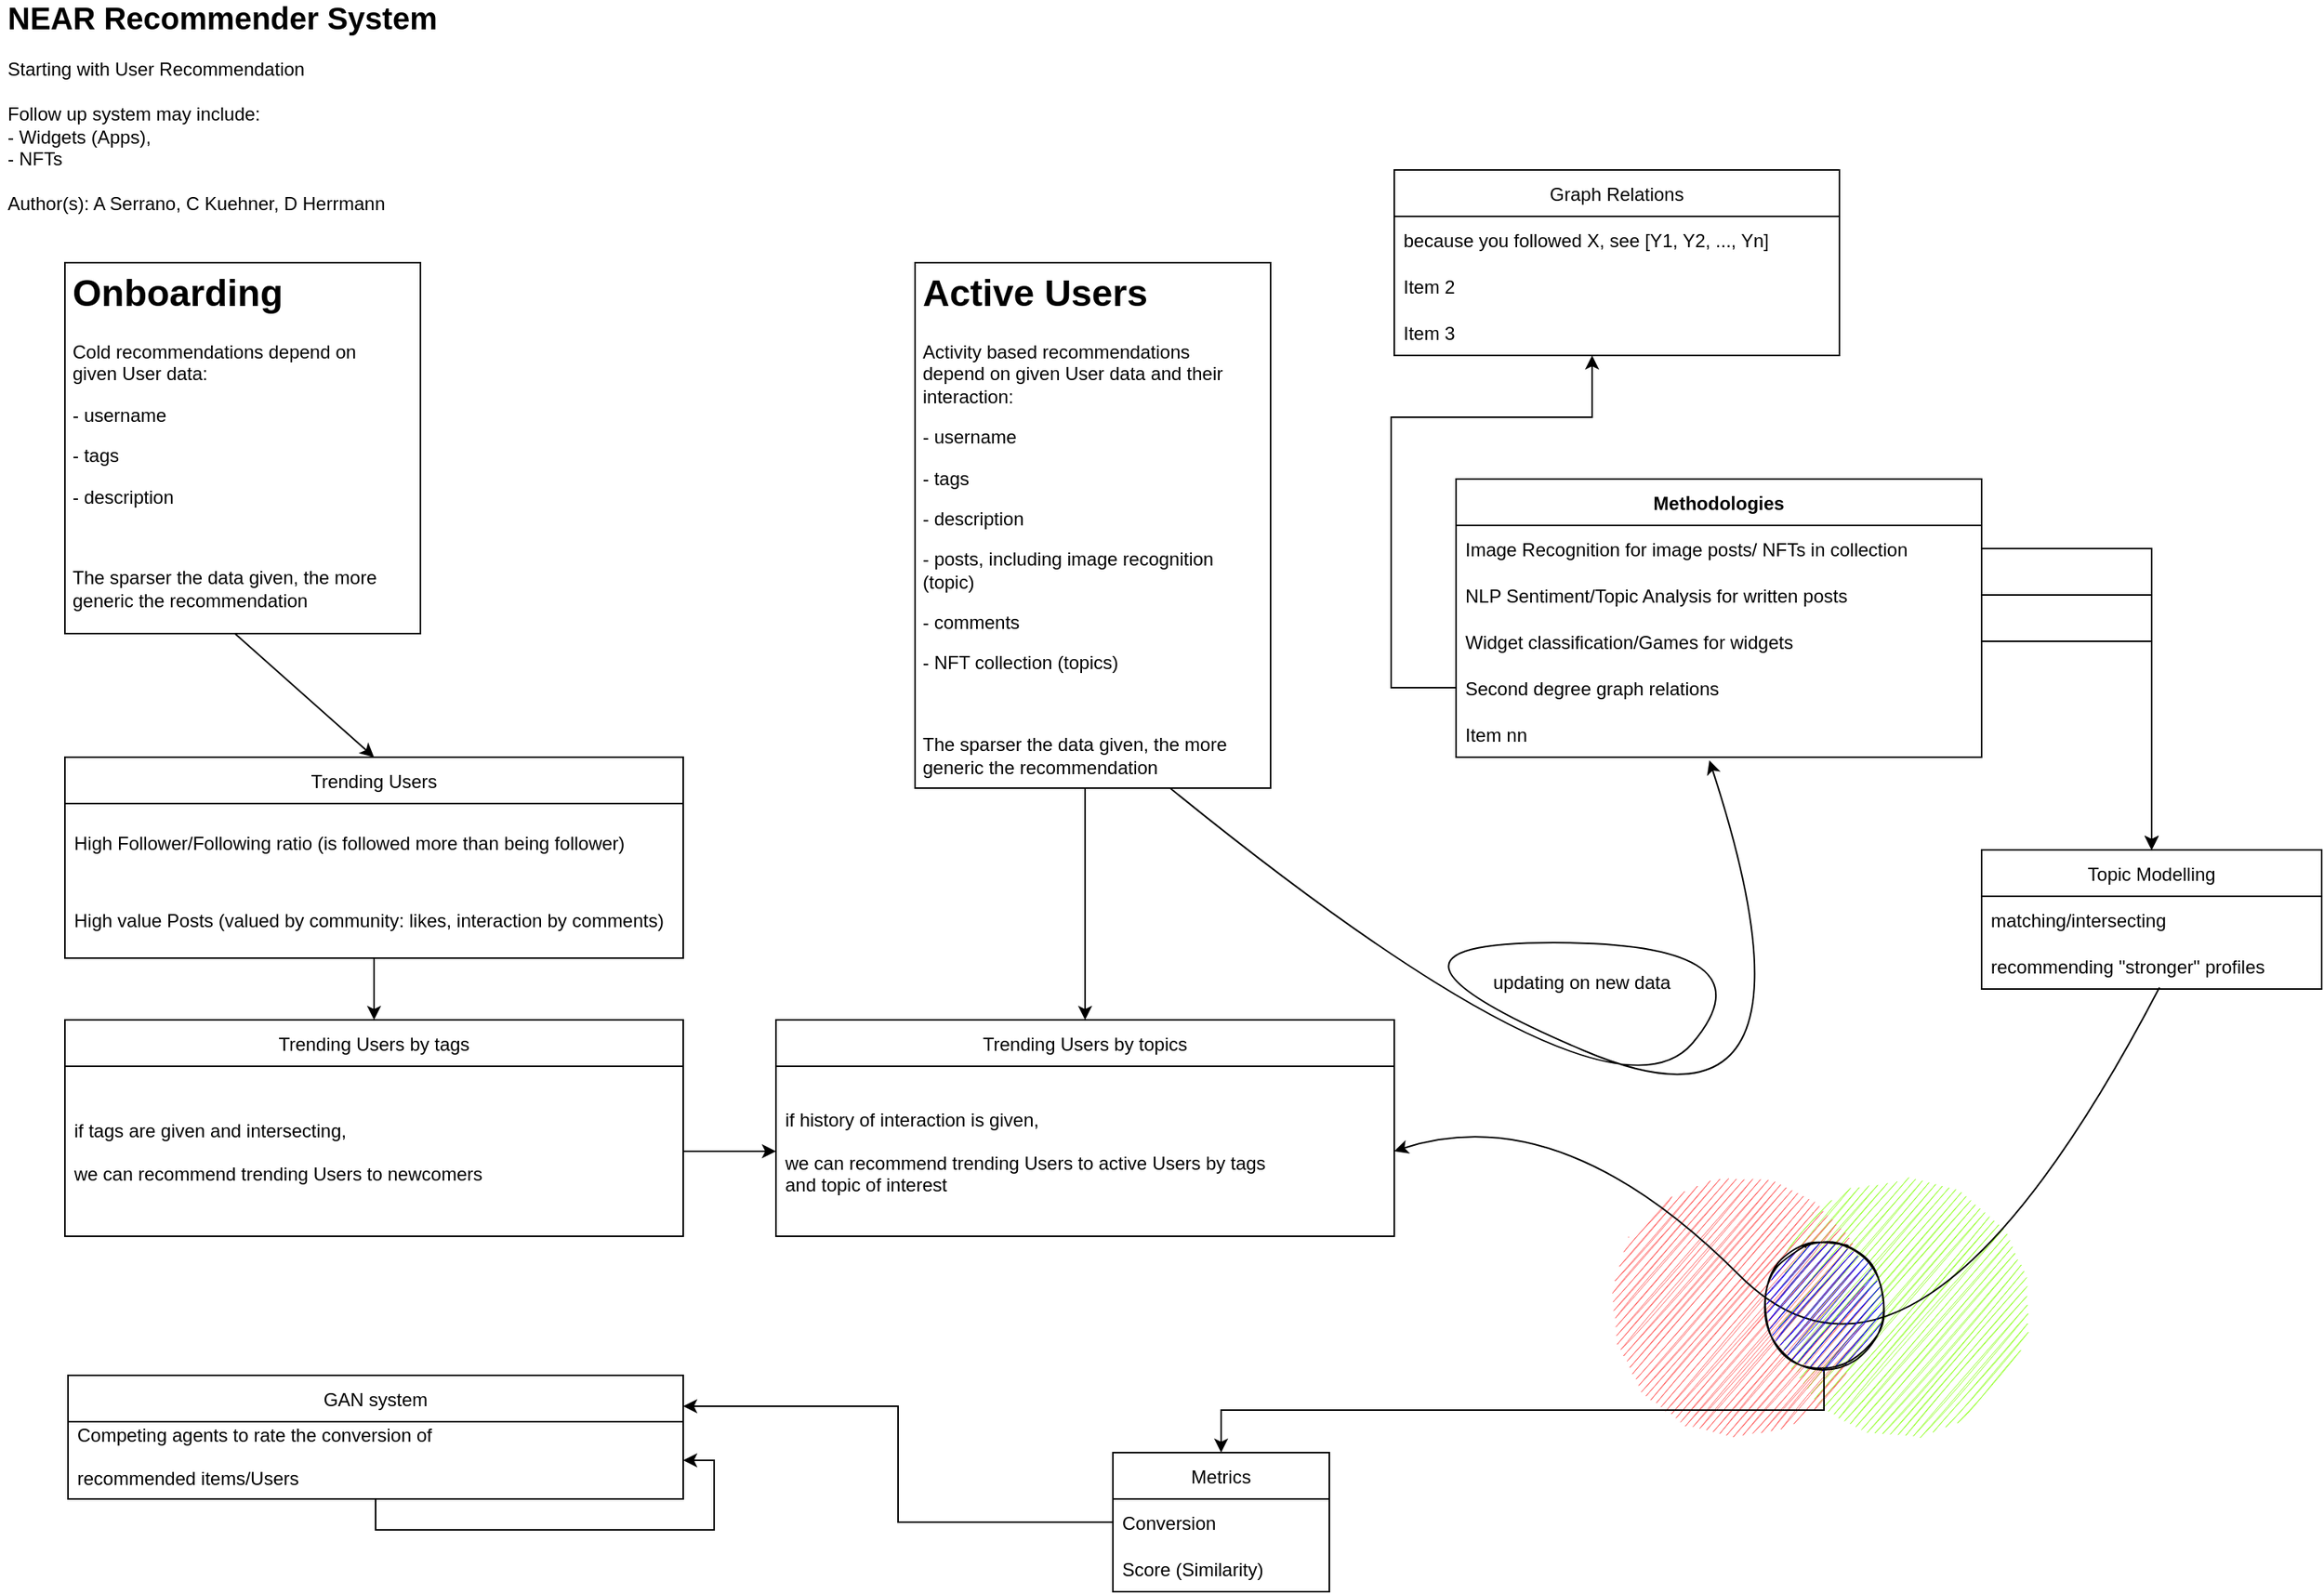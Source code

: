 <mxfile version="18.1.1" type="github">
  <diagram id="LrehfFlCL_miOeviWvcQ" name="Page-1">
    <mxGraphModel dx="1426" dy="820" grid="1" gridSize="10" guides="1" tooltips="1" connect="1" arrows="1" fold="1" page="1" pageScale="1" pageWidth="1654" pageHeight="1169" math="0" shadow="0">
      <root>
        <mxCell id="0" />
        <mxCell id="1" parent="0" />
        <mxCell id="5jSKp_TQGfXwlnwANQmT-35" value="" style="rounded=0;whiteSpace=wrap;html=1;fontSize=12;" vertex="1" parent="1">
          <mxGeometry x="102" y="200" width="230" height="240" as="geometry" />
        </mxCell>
        <mxCell id="5jSKp_TQGfXwlnwANQmT-34" value="" style="rounded=0;whiteSpace=wrap;html=1;fontSize=12;" vertex="1" parent="1">
          <mxGeometry x="652" y="200" width="230" height="340" as="geometry" />
        </mxCell>
        <mxCell id="5jSKp_TQGfXwlnwANQmT-19" style="edgeStyle=orthogonalEdgeStyle;rounded=0;orthogonalLoop=1;jettySize=auto;html=1;fontSize=12;" edge="1" parent="1" source="5jSKp_TQGfXwlnwANQmT-6" target="5jSKp_TQGfXwlnwANQmT-20">
          <mxGeometry relative="1" as="geometry">
            <mxPoint x="302" y="690" as="targetPoint" />
          </mxGeometry>
        </mxCell>
        <mxCell id="5jSKp_TQGfXwlnwANQmT-6" value="Trending Users" style="swimlane;fontStyle=0;childLayout=stackLayout;horizontal=1;startSize=30;horizontalStack=0;resizeParent=1;resizeParentMax=0;resizeLast=0;collapsible=1;marginBottom=0;fontSize=12;" vertex="1" parent="1">
          <mxGeometry x="102" y="520" width="400" height="130" as="geometry" />
        </mxCell>
        <mxCell id="5jSKp_TQGfXwlnwANQmT-7" value="High Follower/Following ratio (is followed more than being follower)" style="text;strokeColor=none;fillColor=none;align=left;verticalAlign=middle;spacingLeft=4;spacingRight=4;overflow=hidden;points=[[0,0.5],[1,0.5]];portConstraint=eastwest;rotatable=0;fontSize=12;" vertex="1" parent="5jSKp_TQGfXwlnwANQmT-6">
          <mxGeometry y="30" width="400" height="50" as="geometry" />
        </mxCell>
        <mxCell id="5jSKp_TQGfXwlnwANQmT-8" value="High value Posts (valued by community: likes, interaction by comments)" style="text;strokeColor=none;fillColor=none;align=left;verticalAlign=middle;spacingLeft=4;spacingRight=4;overflow=hidden;points=[[0,0.5],[1,0.5]];portConstraint=eastwest;rotatable=0;fontSize=12;" vertex="1" parent="5jSKp_TQGfXwlnwANQmT-6">
          <mxGeometry y="80" width="400" height="50" as="geometry" />
        </mxCell>
        <mxCell id="5jSKp_TQGfXwlnwANQmT-10" value="&lt;div&gt;&lt;b&gt;&lt;font style=&quot;font-size: 20px;&quot;&gt;NEAR Recommender System&lt;br&gt;&lt;/font&gt;&lt;/b&gt;&lt;/div&gt;&lt;div&gt;&lt;br&gt;&lt;/div&gt;&lt;div&gt;Starting with User Recommendation&lt;/div&gt;&lt;div&gt;&lt;br&gt;&lt;/div&gt;&lt;div&gt;Follow up system may include:&lt;/div&gt;&lt;div&gt;- Widgets (Apps),&lt;/div&gt;&lt;div&gt;- NFTs&lt;/div&gt;&lt;div&gt;&lt;br&gt;&lt;/div&gt;&lt;div&gt;Author(s): A Serrano, C Kuehner, D Herrmann&lt;br&gt;&lt;/div&gt;" style="text;html=1;strokeColor=none;fillColor=none;spacing=5;spacingTop=-20;whiteSpace=wrap;overflow=hidden;rounded=0;fontSize=12;" vertex="1" parent="1">
          <mxGeometry x="60" y="40" width="300" height="140" as="geometry" />
        </mxCell>
        <mxCell id="5jSKp_TQGfXwlnwANQmT-11" value="&lt;h1&gt;Onboarding&lt;/h1&gt;&lt;p&gt;Cold recommendations depend on given User data:&lt;/p&gt;&lt;p&gt;- username &lt;br&gt;&lt;/p&gt;&lt;p&gt;- tags&lt;/p&gt;&lt;p&gt;- description&lt;/p&gt;&lt;p&gt;&lt;br&gt;&lt;/p&gt;The sparser the data given, the more generic the recommendation" style="text;html=1;strokeColor=none;fillColor=none;spacing=5;spacingTop=-20;whiteSpace=wrap;overflow=hidden;rounded=0;fontSize=12;" vertex="1" parent="1">
          <mxGeometry x="102" y="200" width="220" height="240" as="geometry" />
        </mxCell>
        <mxCell id="5jSKp_TQGfXwlnwANQmT-12" value="" style="endArrow=classic;html=1;rounded=0;fontSize=12;entryX=0.5;entryY=0;entryDx=0;entryDy=0;exitX=0.5;exitY=1;exitDx=0;exitDy=0;" edge="1" parent="1" source="5jSKp_TQGfXwlnwANQmT-11" target="5jSKp_TQGfXwlnwANQmT-6">
          <mxGeometry width="50" height="50" relative="1" as="geometry">
            <mxPoint x="402" y="420" as="sourcePoint" />
            <mxPoint x="452" y="370" as="targetPoint" />
          </mxGeometry>
        </mxCell>
        <mxCell id="5jSKp_TQGfXwlnwANQmT-20" value="Trending Users by tags" style="swimlane;fontStyle=0;childLayout=stackLayout;horizontal=1;startSize=30;horizontalStack=0;resizeParent=1;resizeParentMax=0;resizeLast=0;collapsible=1;marginBottom=0;fontSize=12;" vertex="1" parent="1">
          <mxGeometry x="102" y="690" width="400" height="140" as="geometry" />
        </mxCell>
        <mxCell id="5jSKp_TQGfXwlnwANQmT-21" value="if tags are given and intersecting, &#xa;&#xa;we can recommend trending Users to newcomers" style="text;strokeColor=none;fillColor=none;align=left;verticalAlign=middle;spacingLeft=4;spacingRight=4;overflow=hidden;points=[[0,0.5],[1,0.5]];portConstraint=eastwest;rotatable=0;fontSize=12;" vertex="1" parent="5jSKp_TQGfXwlnwANQmT-20">
          <mxGeometry y="30" width="400" height="110" as="geometry" />
        </mxCell>
        <mxCell id="5jSKp_TQGfXwlnwANQmT-26" value="Trending Users by topics" style="swimlane;fontStyle=0;childLayout=stackLayout;horizontal=1;startSize=30;horizontalStack=0;resizeParent=1;resizeParentMax=0;resizeLast=0;collapsible=1;marginBottom=0;fontSize=12;" vertex="1" parent="1">
          <mxGeometry x="562" y="690" width="400" height="140" as="geometry" />
        </mxCell>
        <mxCell id="5jSKp_TQGfXwlnwANQmT-27" value="if history of interaction is given, &#xa;&#xa;we can recommend trending Users to active Users by tags&#xa;and topic of interest" style="text;strokeColor=none;fillColor=none;align=left;verticalAlign=middle;spacingLeft=4;spacingRight=4;overflow=hidden;points=[[0,0.5],[1,0.5]];portConstraint=eastwest;rotatable=0;fontSize=12;" vertex="1" parent="5jSKp_TQGfXwlnwANQmT-26">
          <mxGeometry y="30" width="400" height="110" as="geometry" />
        </mxCell>
        <mxCell id="5jSKp_TQGfXwlnwANQmT-29" style="edgeStyle=orthogonalEdgeStyle;rounded=0;orthogonalLoop=1;jettySize=auto;html=1;fontSize=12;" edge="1" parent="1" source="5jSKp_TQGfXwlnwANQmT-21" target="5jSKp_TQGfXwlnwANQmT-27">
          <mxGeometry relative="1" as="geometry" />
        </mxCell>
        <mxCell id="5jSKp_TQGfXwlnwANQmT-31" style="edgeStyle=orthogonalEdgeStyle;rounded=0;orthogonalLoop=1;jettySize=auto;html=1;fontSize=12;" edge="1" parent="1" source="5jSKp_TQGfXwlnwANQmT-30" target="5jSKp_TQGfXwlnwANQmT-26">
          <mxGeometry relative="1" as="geometry" />
        </mxCell>
        <mxCell id="5jSKp_TQGfXwlnwANQmT-30" value="&lt;h1&gt;Active Users&lt;br&gt;&lt;/h1&gt;&lt;p&gt;Activity based recommendations depend on given User data and their interaction:&lt;/p&gt;&lt;p&gt;- username &lt;br&gt;&lt;/p&gt;&lt;p&gt;- tags&lt;/p&gt;&lt;p&gt;- description&lt;/p&gt;&lt;p&gt;- posts, including image recognition (topic)&lt;br&gt;&lt;/p&gt;&lt;p&gt;- comments&lt;/p&gt;&lt;p&gt;- NFT collection (topics)&lt;/p&gt;&lt;p&gt;&lt;br&gt;&lt;/p&gt;The sparser the data given, the more generic the recommendation" style="text;html=1;strokeColor=none;fillColor=none;spacing=5;spacingTop=-20;whiteSpace=wrap;overflow=hidden;rounded=0;fontSize=12;" vertex="1" parent="1">
          <mxGeometry x="652" y="200" width="220" height="340" as="geometry" />
        </mxCell>
        <mxCell id="5jSKp_TQGfXwlnwANQmT-36" value="Metrics" style="swimlane;fontStyle=0;childLayout=stackLayout;horizontal=1;startSize=30;horizontalStack=0;resizeParent=1;resizeParentMax=0;resizeLast=0;collapsible=1;marginBottom=0;fontSize=12;" vertex="1" parent="1">
          <mxGeometry x="780" y="970" width="140" height="90" as="geometry" />
        </mxCell>
        <mxCell id="5jSKp_TQGfXwlnwANQmT-37" value="Conversion" style="text;strokeColor=none;fillColor=none;align=left;verticalAlign=middle;spacingLeft=4;spacingRight=4;overflow=hidden;points=[[0,0.5],[1,0.5]];portConstraint=eastwest;rotatable=0;fontSize=12;" vertex="1" parent="5jSKp_TQGfXwlnwANQmT-36">
          <mxGeometry y="30" width="140" height="30" as="geometry" />
        </mxCell>
        <mxCell id="5jSKp_TQGfXwlnwANQmT-45" value="Score (Similarity)" style="text;strokeColor=none;fillColor=none;align=left;verticalAlign=middle;spacingLeft=4;spacingRight=4;overflow=hidden;points=[[0,0.5],[1,0.5]];portConstraint=eastwest;rotatable=0;fontSize=12;" vertex="1" parent="5jSKp_TQGfXwlnwANQmT-36">
          <mxGeometry y="60" width="140" height="30" as="geometry" />
        </mxCell>
        <mxCell id="5jSKp_TQGfXwlnwANQmT-41" value="GAN system" style="swimlane;fontStyle=0;childLayout=stackLayout;horizontal=1;startSize=30;horizontalStack=0;resizeParent=1;resizeParentMax=0;resizeLast=0;collapsible=1;marginBottom=0;fontSize=12;shadow=0;sketch=0;swimlaneLine=1;glass=0;" vertex="1" parent="1">
          <mxGeometry x="104" y="920" width="398" height="80" as="geometry" />
        </mxCell>
        <mxCell id="5jSKp_TQGfXwlnwANQmT-42" value="Competing agents to rate the conversion of &#xa;&#xa;recommended items/Users&#xa;" style="text;strokeColor=none;fillColor=none;align=left;verticalAlign=middle;spacingLeft=4;spacingRight=4;overflow=hidden;points=[[0,0.5],[1,0.5]];portConstraint=eastwest;rotatable=0;fontSize=12;" vertex="1" parent="5jSKp_TQGfXwlnwANQmT-41">
          <mxGeometry y="30" width="398" height="50" as="geometry" />
        </mxCell>
        <mxCell id="5jSKp_TQGfXwlnwANQmT-75" style="edgeStyle=orthogonalEdgeStyle;rounded=0;orthogonalLoop=1;jettySize=auto;html=1;fontSize=12;" edge="1" parent="5jSKp_TQGfXwlnwANQmT-41" source="5jSKp_TQGfXwlnwANQmT-41" target="5jSKp_TQGfXwlnwANQmT-42">
          <mxGeometry relative="1" as="geometry" />
        </mxCell>
        <mxCell id="5jSKp_TQGfXwlnwANQmT-49" value="Methodologies" style="swimlane;fontStyle=1;childLayout=stackLayout;horizontal=1;startSize=30;horizontalStack=0;resizeParent=1;resizeParentMax=0;resizeLast=0;collapsible=1;marginBottom=0;fontSize=12;" vertex="1" parent="1">
          <mxGeometry x="1002" y="340" width="340" height="180" as="geometry" />
        </mxCell>
        <mxCell id="5jSKp_TQGfXwlnwANQmT-50" value="Image Recognition for image posts/ NFTs in collection" style="text;strokeColor=none;fillColor=none;align=left;verticalAlign=middle;spacingLeft=4;spacingRight=4;overflow=hidden;points=[[0,0.5],[1,0.5]];portConstraint=eastwest;rotatable=0;fontSize=12;" vertex="1" parent="5jSKp_TQGfXwlnwANQmT-49">
          <mxGeometry y="30" width="340" height="30" as="geometry" />
        </mxCell>
        <mxCell id="5jSKp_TQGfXwlnwANQmT-51" value="NLP Sentiment/Topic Analysis for written posts" style="text;strokeColor=none;fillColor=none;align=left;verticalAlign=middle;spacingLeft=4;spacingRight=4;overflow=hidden;points=[[0,0.5],[1,0.5]];portConstraint=eastwest;rotatable=0;fontSize=12;" vertex="1" parent="5jSKp_TQGfXwlnwANQmT-49">
          <mxGeometry y="60" width="340" height="30" as="geometry" />
        </mxCell>
        <mxCell id="5jSKp_TQGfXwlnwANQmT-52" value="Widget classification/Games for widgets" style="text;strokeColor=none;fillColor=none;align=left;verticalAlign=middle;spacingLeft=4;spacingRight=4;overflow=hidden;points=[[0,0.5],[1,0.5]];portConstraint=eastwest;rotatable=0;fontSize=12;" vertex="1" parent="5jSKp_TQGfXwlnwANQmT-49">
          <mxGeometry y="90" width="340" height="30" as="geometry" />
        </mxCell>
        <mxCell id="5jSKp_TQGfXwlnwANQmT-79" value="Second degree graph relations" style="text;strokeColor=none;fillColor=none;align=left;verticalAlign=middle;spacingLeft=4;spacingRight=4;overflow=hidden;points=[[0,0.5],[1,0.5]];portConstraint=eastwest;rotatable=0;fontSize=12;" vertex="1" parent="5jSKp_TQGfXwlnwANQmT-49">
          <mxGeometry y="120" width="340" height="30" as="geometry" />
        </mxCell>
        <mxCell id="5jSKp_TQGfXwlnwANQmT-85" value="Item nn" style="text;strokeColor=none;fillColor=none;align=left;verticalAlign=middle;spacingLeft=4;spacingRight=4;overflow=hidden;points=[[0,0.5],[1,0.5]];portConstraint=eastwest;rotatable=0;fontSize=12;" vertex="1" parent="5jSKp_TQGfXwlnwANQmT-49">
          <mxGeometry y="150" width="340" height="30" as="geometry" />
        </mxCell>
        <mxCell id="5jSKp_TQGfXwlnwANQmT-54" value="Topic Modelling" style="swimlane;fontStyle=0;childLayout=stackLayout;horizontal=1;startSize=30;horizontalStack=0;resizeParent=1;resizeParentMax=0;resizeLast=0;collapsible=1;marginBottom=0;fontSize=12;" vertex="1" parent="1">
          <mxGeometry x="1342" y="580" width="220" height="90" as="geometry" />
        </mxCell>
        <mxCell id="5jSKp_TQGfXwlnwANQmT-55" value="matching/intersecting" style="text;strokeColor=none;fillColor=none;align=left;verticalAlign=middle;spacingLeft=4;spacingRight=4;overflow=hidden;points=[[0,0.5],[1,0.5]];portConstraint=eastwest;rotatable=0;fontSize=12;" vertex="1" parent="5jSKp_TQGfXwlnwANQmT-54">
          <mxGeometry y="30" width="220" height="30" as="geometry" />
        </mxCell>
        <mxCell id="5jSKp_TQGfXwlnwANQmT-56" value="recommending &quot;stronger&quot; profiles" style="text;strokeColor=none;fillColor=none;align=left;verticalAlign=middle;spacingLeft=4;spacingRight=4;overflow=hidden;points=[[0,0.5],[1,0.5]];portConstraint=eastwest;rotatable=0;fontSize=12;" vertex="1" parent="5jSKp_TQGfXwlnwANQmT-54">
          <mxGeometry y="60" width="220" height="30" as="geometry" />
        </mxCell>
        <mxCell id="5jSKp_TQGfXwlnwANQmT-59" style="edgeStyle=orthogonalEdgeStyle;rounded=0;orthogonalLoop=1;jettySize=auto;html=1;fontSize=12;" edge="1" parent="1" source="5jSKp_TQGfXwlnwANQmT-50" target="5jSKp_TQGfXwlnwANQmT-54">
          <mxGeometry relative="1" as="geometry" />
        </mxCell>
        <mxCell id="5jSKp_TQGfXwlnwANQmT-60" style="edgeStyle=orthogonalEdgeStyle;rounded=0;orthogonalLoop=1;jettySize=auto;html=1;entryX=0.5;entryY=0;entryDx=0;entryDy=0;fontSize=12;" edge="1" parent="1" source="5jSKp_TQGfXwlnwANQmT-51" target="5jSKp_TQGfXwlnwANQmT-54">
          <mxGeometry relative="1" as="geometry" />
        </mxCell>
        <mxCell id="5jSKp_TQGfXwlnwANQmT-61" style="edgeStyle=orthogonalEdgeStyle;rounded=0;orthogonalLoop=1;jettySize=auto;html=1;entryX=0.5;entryY=0;entryDx=0;entryDy=0;fontSize=12;" edge="1" parent="1" source="5jSKp_TQGfXwlnwANQmT-52" target="5jSKp_TQGfXwlnwANQmT-54">
          <mxGeometry relative="1" as="geometry" />
        </mxCell>
        <mxCell id="5jSKp_TQGfXwlnwANQmT-63" value="" style="ellipse;whiteSpace=wrap;html=1;aspect=fixed;fontSize=12;fillColor=#99FF33;strokeColor=none;sketch=1;" vertex="1" parent="1">
          <mxGeometry x="1204.617" y="790" width="170" height="170" as="geometry" />
        </mxCell>
        <mxCell id="5jSKp_TQGfXwlnwANQmT-64" value="" style="ellipse;whiteSpace=wrap;html=1;aspect=fixed;fontSize=12;fillColor=#FF6666;strokeColor=none;sketch=1;" vertex="1" parent="1">
          <mxGeometry x="1100" y="790" width="170" height="170" as="geometry" />
        </mxCell>
        <mxCell id="5jSKp_TQGfXwlnwANQmT-57" value="updating on new data" style="text;strokeColor=none;fillColor=none;align=left;verticalAlign=middle;spacingLeft=4;spacingRight=4;overflow=hidden;points=[[0,0.5],[1,0.5]];portConstraint=eastwest;rotatable=0;fontSize=12;" vertex="1" parent="1">
          <mxGeometry x="1020" y="650" width="220" height="30" as="geometry" />
        </mxCell>
        <mxCell id="5jSKp_TQGfXwlnwANQmT-70" value="" style="curved=1;endArrow=classic;html=1;rounded=0;fontSize=12;exitX=0.75;exitY=1;exitDx=0;exitDy=0;entryX=0.482;entryY=1.067;entryDx=0;entryDy=0;entryPerimeter=0;" edge="1" parent="1" source="5jSKp_TQGfXwlnwANQmT-30" target="5jSKp_TQGfXwlnwANQmT-85">
          <mxGeometry width="50" height="50" relative="1" as="geometry">
            <mxPoint x="1070" y="790" as="sourcePoint" />
            <mxPoint x="1120" y="740" as="targetPoint" />
            <Array as="points">
              <mxPoint x="1100" y="770" />
              <mxPoint x="1210" y="640" />
              <mxPoint x="920" y="640" />
              <mxPoint x="1250" y="780" />
            </Array>
          </mxGeometry>
        </mxCell>
        <mxCell id="5jSKp_TQGfXwlnwANQmT-71" value="" style="curved=1;endArrow=classic;html=1;rounded=0;fontSize=12;exitX=0.523;exitY=0.967;exitDx=0;exitDy=0;exitPerimeter=0;entryX=1;entryY=0.5;entryDx=0;entryDy=0;" edge="1" parent="1" source="5jSKp_TQGfXwlnwANQmT-56" target="5jSKp_TQGfXwlnwANQmT-27">
          <mxGeometry width="50" height="50" relative="1" as="geometry">
            <mxPoint x="1070" y="790" as="sourcePoint" />
            <mxPoint x="1120" y="740" as="targetPoint" />
            <Array as="points">
              <mxPoint x="1300" y="970" />
              <mxPoint x="1070" y="740" />
            </Array>
          </mxGeometry>
        </mxCell>
        <mxCell id="5jSKp_TQGfXwlnwANQmT-76" style="edgeStyle=orthogonalEdgeStyle;rounded=0;orthogonalLoop=1;jettySize=auto;html=1;exitX=0.5;exitY=1;exitDx=0;exitDy=0;fontSize=12;" edge="1" parent="1" source="5jSKp_TQGfXwlnwANQmT-72" target="5jSKp_TQGfXwlnwANQmT-36">
          <mxGeometry relative="1" as="geometry" />
        </mxCell>
        <mxCell id="5jSKp_TQGfXwlnwANQmT-72" value="" style="ellipse;whiteSpace=wrap;html=1;aspect=fixed;sketch=1;fontSize=12;fillColor=#0000FF;" vertex="1" parent="1">
          <mxGeometry x="1200" y="835" width="80" height="80" as="geometry" />
        </mxCell>
        <mxCell id="5jSKp_TQGfXwlnwANQmT-74" style="edgeStyle=orthogonalEdgeStyle;rounded=0;orthogonalLoop=1;jettySize=auto;html=1;exitX=0;exitY=0.5;exitDx=0;exitDy=0;entryX=1;entryY=0.25;entryDx=0;entryDy=0;fontSize=12;" edge="1" parent="1" source="5jSKp_TQGfXwlnwANQmT-37" target="5jSKp_TQGfXwlnwANQmT-41">
          <mxGeometry relative="1" as="geometry" />
        </mxCell>
        <mxCell id="5jSKp_TQGfXwlnwANQmT-80" style="edgeStyle=orthogonalEdgeStyle;rounded=0;orthogonalLoop=1;jettySize=auto;html=1;fontSize=12;" edge="1" parent="1" source="5jSKp_TQGfXwlnwANQmT-79" target="5jSKp_TQGfXwlnwANQmT-81">
          <mxGeometry relative="1" as="geometry">
            <mxPoint x="980" y="150" as="targetPoint" />
            <Array as="points">
              <mxPoint x="960" y="475" />
              <mxPoint x="960" y="300" />
              <mxPoint x="1090" y="300" />
            </Array>
          </mxGeometry>
        </mxCell>
        <mxCell id="5jSKp_TQGfXwlnwANQmT-81" value="Graph Relations" style="swimlane;fontStyle=0;childLayout=stackLayout;horizontal=1;startSize=30;horizontalStack=0;resizeParent=1;resizeParentMax=0;resizeLast=0;collapsible=1;marginBottom=0;shadow=0;glass=0;sketch=0;fontSize=12;fillColor=none;" vertex="1" parent="1">
          <mxGeometry x="962" y="140" width="288" height="120" as="geometry" />
        </mxCell>
        <mxCell id="5jSKp_TQGfXwlnwANQmT-82" value="because you followed X, see [Y1, Y2, ..., Yn]" style="text;strokeColor=none;fillColor=none;align=left;verticalAlign=middle;spacingLeft=4;spacingRight=4;overflow=hidden;points=[[0,0.5],[1,0.5]];portConstraint=eastwest;rotatable=0;shadow=0;glass=0;sketch=0;fontSize=12;" vertex="1" parent="5jSKp_TQGfXwlnwANQmT-81">
          <mxGeometry y="30" width="288" height="30" as="geometry" />
        </mxCell>
        <mxCell id="5jSKp_TQGfXwlnwANQmT-83" value="Item 2" style="text;strokeColor=none;fillColor=none;align=left;verticalAlign=middle;spacingLeft=4;spacingRight=4;overflow=hidden;points=[[0,0.5],[1,0.5]];portConstraint=eastwest;rotatable=0;shadow=0;glass=0;sketch=0;fontSize=12;" vertex="1" parent="5jSKp_TQGfXwlnwANQmT-81">
          <mxGeometry y="60" width="288" height="30" as="geometry" />
        </mxCell>
        <mxCell id="5jSKp_TQGfXwlnwANQmT-84" value="Item 3" style="text;strokeColor=none;fillColor=none;align=left;verticalAlign=middle;spacingLeft=4;spacingRight=4;overflow=hidden;points=[[0,0.5],[1,0.5]];portConstraint=eastwest;rotatable=0;shadow=0;glass=0;sketch=0;fontSize=12;" vertex="1" parent="5jSKp_TQGfXwlnwANQmT-81">
          <mxGeometry y="90" width="288" height="30" as="geometry" />
        </mxCell>
      </root>
    </mxGraphModel>
  </diagram>
</mxfile>
